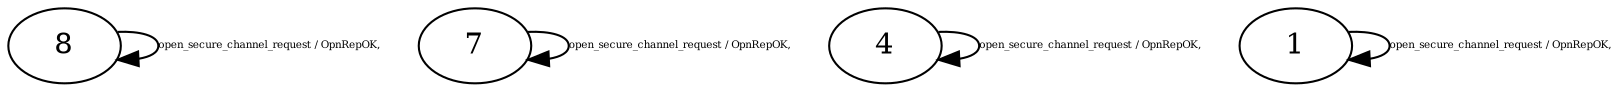 digraph "Automata" { 
	 "8" [shape=ellipse,style=filled,fillcolor=white,URL="8"];
	 "7" [shape=ellipse,style=filled,fillcolor=white,URL="7"];
	 "4" [shape=ellipse,style=filled,fillcolor=white,URL="4"];
	 "1" [shape=ellipse,style=filled,fillcolor=white,URL="1"];
	 "4"->"4" [fontsize=5,label="open_secure_channel_request / OpnRepOK,",URL="t57"];
	 "8"->"8" [fontsize=5,label="open_secure_channel_request / OpnRepOK,",URL="t113"];
	 "1"->"1" [fontsize=5,label="open_secure_channel_request / OpnRepOK,",URL="t15"];
	 "7"->"7" [fontsize=5,label="open_secure_channel_request / OpnRepOK,",URL="t99"];
}
